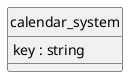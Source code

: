 @startuml uml
skinparam monochrome true
skinparam linetype ortho
hide circle

entity calendar_system {
    key : string
}
